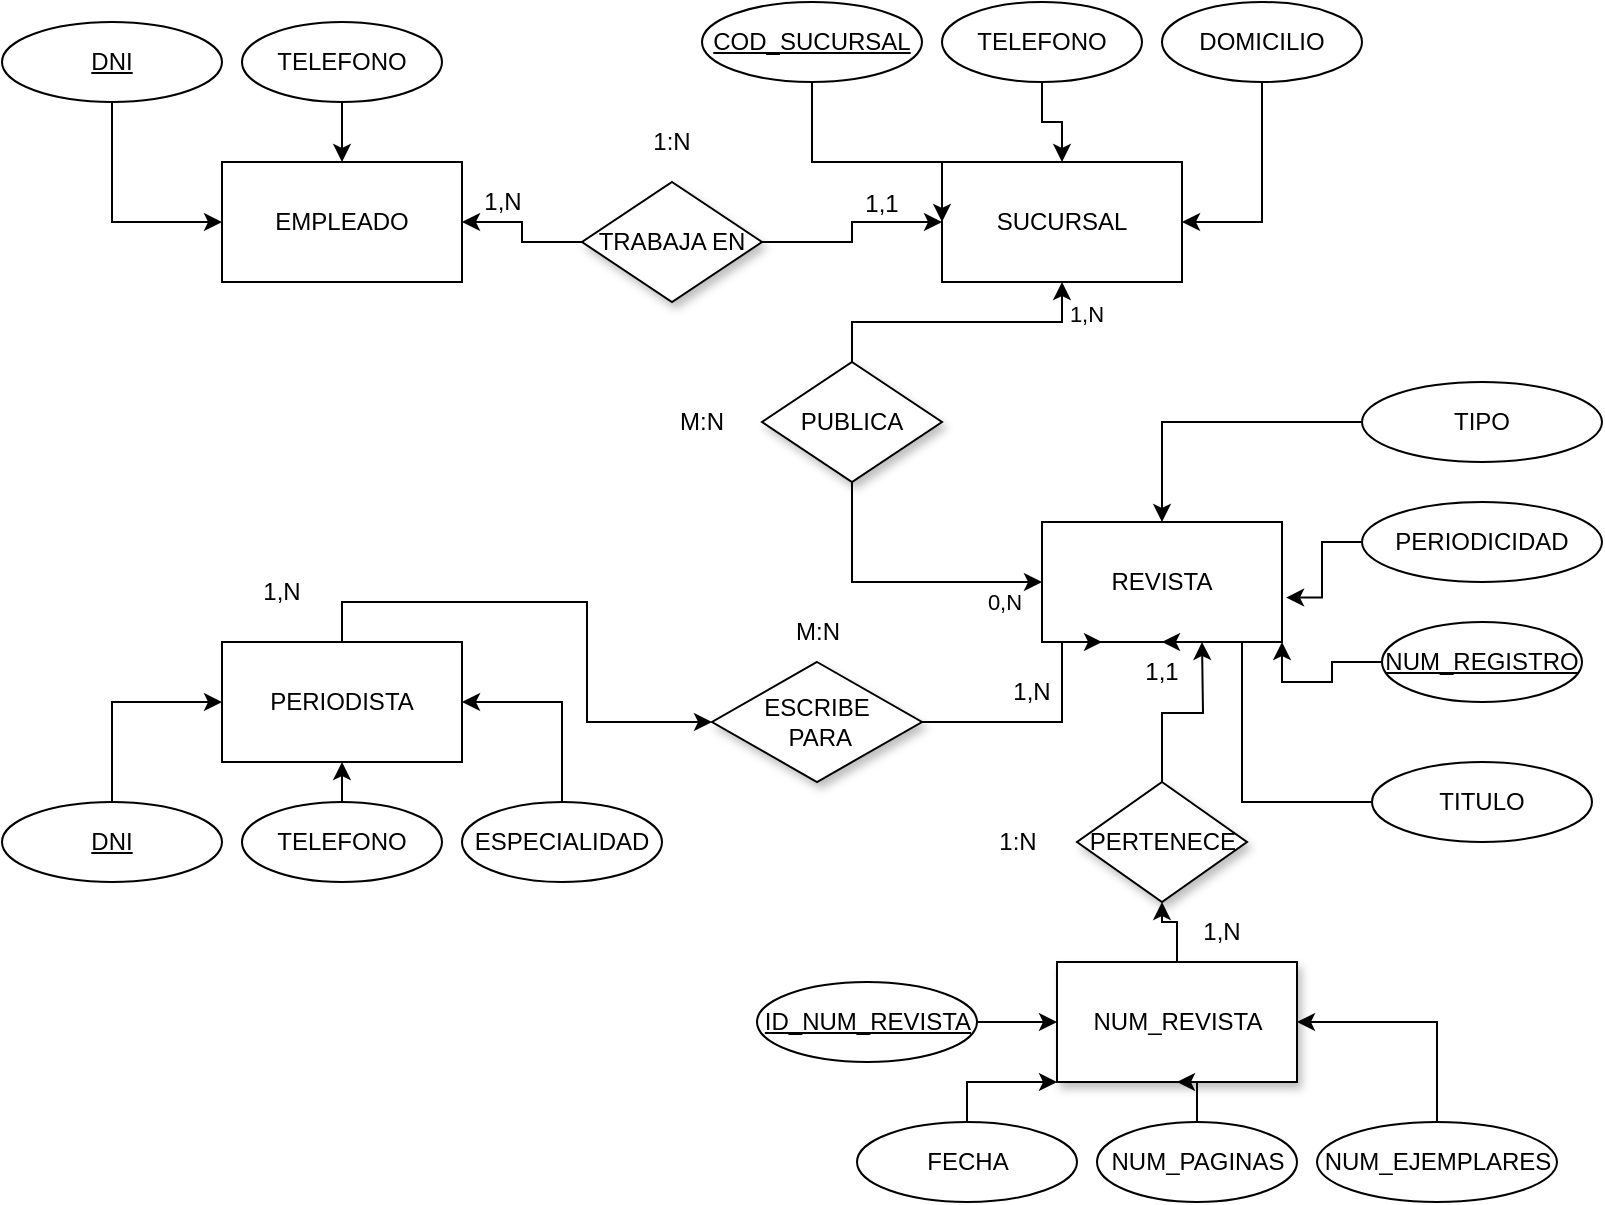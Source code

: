 <mxfile version="20.8.5" type="device"><diagram id="R2lEEEUBdFMjLlhIrx00" name="Page-1"><mxGraphModel dx="1290" dy="581" grid="1" gridSize="10" guides="1" tooltips="1" connect="1" arrows="1" fold="1" page="1" pageScale="1" pageWidth="850" pageHeight="1100" math="0" shadow="0" extFonts="Permanent Marker^https://fonts.googleapis.com/css?family=Permanent+Marker"><root><mxCell id="0"/><mxCell id="1" parent="0"/><mxCell id="IyXf60zuFOn6bpv9eTPu-1" value="EMPLEADO" style="rounded=0;whiteSpace=wrap;html=1;" vertex="1" parent="1"><mxGeometry x="130" y="120" width="120" height="60" as="geometry"/></mxCell><mxCell id="IyXf60zuFOn6bpv9eTPu-2" value="SUCURSAL" style="rounded=0;whiteSpace=wrap;html=1;" vertex="1" parent="1"><mxGeometry x="490" y="120" width="120" height="60" as="geometry"/></mxCell><mxCell id="IyXf60zuFOn6bpv9eTPu-52" style="edgeStyle=orthogonalEdgeStyle;rounded=0;orthogonalLoop=1;jettySize=auto;html=1;exitX=0.5;exitY=0;exitDx=0;exitDy=0;entryX=0;entryY=0.5;entryDx=0;entryDy=0;" edge="1" parent="1" source="IyXf60zuFOn6bpv9eTPu-3" target="IyXf60zuFOn6bpv9eTPu-51"><mxGeometry relative="1" as="geometry"/></mxCell><mxCell id="IyXf60zuFOn6bpv9eTPu-3" value="PERIODISTA" style="rounded=0;whiteSpace=wrap;html=1;" vertex="1" parent="1"><mxGeometry x="130" y="360" width="120" height="60" as="geometry"/></mxCell><mxCell id="IyXf60zuFOn6bpv9eTPu-4" value="REVISTA" style="rounded=0;whiteSpace=wrap;html=1;" vertex="1" parent="1"><mxGeometry x="540" y="300" width="120" height="60" as="geometry"/></mxCell><mxCell id="IyXf60zuFOn6bpv9eTPu-8" style="edgeStyle=orthogonalEdgeStyle;rounded=0;orthogonalLoop=1;jettySize=auto;html=1;exitX=0.5;exitY=1;exitDx=0;exitDy=0;entryX=0;entryY=0.5;entryDx=0;entryDy=0;" edge="1" parent="1" source="IyXf60zuFOn6bpv9eTPu-5" target="IyXf60zuFOn6bpv9eTPu-2"><mxGeometry relative="1" as="geometry"><Array as="points"><mxPoint x="425" y="120"/><mxPoint x="490" y="120"/></Array></mxGeometry></mxCell><mxCell id="IyXf60zuFOn6bpv9eTPu-5" value="&lt;u&gt;COD_SUCURSAL&lt;/u&gt;" style="ellipse;whiteSpace=wrap;html=1;" vertex="1" parent="1"><mxGeometry x="370" y="40" width="110" height="40" as="geometry"/></mxCell><mxCell id="IyXf60zuFOn6bpv9eTPu-9" value="" style="edgeStyle=orthogonalEdgeStyle;rounded=0;orthogonalLoop=1;jettySize=auto;html=1;" edge="1" parent="1" source="IyXf60zuFOn6bpv9eTPu-6" target="IyXf60zuFOn6bpv9eTPu-2"><mxGeometry relative="1" as="geometry"/></mxCell><mxCell id="IyXf60zuFOn6bpv9eTPu-6" value="TELEFONO" style="ellipse;whiteSpace=wrap;html=1;" vertex="1" parent="1"><mxGeometry x="490" y="40" width="100" height="40" as="geometry"/></mxCell><mxCell id="IyXf60zuFOn6bpv9eTPu-10" style="edgeStyle=orthogonalEdgeStyle;rounded=0;orthogonalLoop=1;jettySize=auto;html=1;exitX=0.5;exitY=1;exitDx=0;exitDy=0;entryX=1;entryY=0.5;entryDx=0;entryDy=0;" edge="1" parent="1" source="IyXf60zuFOn6bpv9eTPu-7" target="IyXf60zuFOn6bpv9eTPu-2"><mxGeometry relative="1" as="geometry"/></mxCell><mxCell id="IyXf60zuFOn6bpv9eTPu-7" value="DOMICILIO" style="ellipse;whiteSpace=wrap;html=1;" vertex="1" parent="1"><mxGeometry x="600" y="40" width="100" height="40" as="geometry"/></mxCell><mxCell id="IyXf60zuFOn6bpv9eTPu-13" style="edgeStyle=orthogonalEdgeStyle;rounded=0;orthogonalLoop=1;jettySize=auto;html=1;exitX=0.5;exitY=1;exitDx=0;exitDy=0;entryX=0;entryY=0.5;entryDx=0;entryDy=0;" edge="1" parent="1" source="IyXf60zuFOn6bpv9eTPu-11" target="IyXf60zuFOn6bpv9eTPu-1"><mxGeometry relative="1" as="geometry"/></mxCell><mxCell id="IyXf60zuFOn6bpv9eTPu-11" value="&lt;u&gt;DNI&lt;/u&gt;" style="ellipse;whiteSpace=wrap;html=1;" vertex="1" parent="1"><mxGeometry x="20" y="50" width="110" height="40" as="geometry"/></mxCell><mxCell id="IyXf60zuFOn6bpv9eTPu-14" value="" style="edgeStyle=orthogonalEdgeStyle;rounded=0;orthogonalLoop=1;jettySize=auto;html=1;" edge="1" parent="1" source="IyXf60zuFOn6bpv9eTPu-12" target="IyXf60zuFOn6bpv9eTPu-1"><mxGeometry relative="1" as="geometry"/></mxCell><mxCell id="IyXf60zuFOn6bpv9eTPu-12" value="TELEFONO" style="ellipse;whiteSpace=wrap;html=1;" vertex="1" parent="1"><mxGeometry x="140" y="50" width="100" height="40" as="geometry"/></mxCell><mxCell id="IyXf60zuFOn6bpv9eTPu-18" style="edgeStyle=orthogonalEdgeStyle;rounded=0;orthogonalLoop=1;jettySize=auto;html=1;exitX=0.5;exitY=0;exitDx=0;exitDy=0;entryX=0;entryY=0.5;entryDx=0;entryDy=0;" edge="1" parent="1" source="IyXf60zuFOn6bpv9eTPu-15" target="IyXf60zuFOn6bpv9eTPu-3"><mxGeometry relative="1" as="geometry"/></mxCell><mxCell id="IyXf60zuFOn6bpv9eTPu-15" value="&lt;u&gt;DNI&lt;/u&gt;" style="ellipse;whiteSpace=wrap;html=1;" vertex="1" parent="1"><mxGeometry x="20" y="440" width="110" height="40" as="geometry"/></mxCell><mxCell id="IyXf60zuFOn6bpv9eTPu-19" style="edgeStyle=orthogonalEdgeStyle;rounded=0;orthogonalLoop=1;jettySize=auto;html=1;exitX=0.5;exitY=0;exitDx=0;exitDy=0;entryX=0.5;entryY=1;entryDx=0;entryDy=0;" edge="1" parent="1" source="IyXf60zuFOn6bpv9eTPu-16" target="IyXf60zuFOn6bpv9eTPu-3"><mxGeometry relative="1" as="geometry"/></mxCell><mxCell id="IyXf60zuFOn6bpv9eTPu-16" value="TELEFONO" style="ellipse;whiteSpace=wrap;html=1;" vertex="1" parent="1"><mxGeometry x="140" y="440" width="100" height="40" as="geometry"/></mxCell><mxCell id="IyXf60zuFOn6bpv9eTPu-20" style="edgeStyle=orthogonalEdgeStyle;rounded=0;orthogonalLoop=1;jettySize=auto;html=1;exitX=0.5;exitY=0;exitDx=0;exitDy=0;entryX=1;entryY=0.5;entryDx=0;entryDy=0;" edge="1" parent="1" source="IyXf60zuFOn6bpv9eTPu-17" target="IyXf60zuFOn6bpv9eTPu-3"><mxGeometry relative="1" as="geometry"/></mxCell><mxCell id="IyXf60zuFOn6bpv9eTPu-17" value="ESPECIALIDAD" style="ellipse;whiteSpace=wrap;html=1;" vertex="1" parent="1"><mxGeometry x="250" y="440" width="100" height="40" as="geometry"/></mxCell><mxCell id="IyXf60zuFOn6bpv9eTPu-30" style="edgeStyle=orthogonalEdgeStyle;rounded=0;orthogonalLoop=1;jettySize=auto;html=1;exitX=0;exitY=0.5;exitDx=0;exitDy=0;entryX=0.5;entryY=1;entryDx=0;entryDy=0;" edge="1" parent="1" source="IyXf60zuFOn6bpv9eTPu-21" target="IyXf60zuFOn6bpv9eTPu-4"><mxGeometry relative="1" as="geometry"><Array as="points"><mxPoint x="640" y="440"/><mxPoint x="640" y="360"/></Array></mxGeometry></mxCell><mxCell id="IyXf60zuFOn6bpv9eTPu-21" value="TITULO" style="ellipse;whiteSpace=wrap;html=1;" vertex="1" parent="1"><mxGeometry x="705" y="420" width="110" height="40" as="geometry"/></mxCell><mxCell id="IyXf60zuFOn6bpv9eTPu-31" style="edgeStyle=orthogonalEdgeStyle;rounded=0;orthogonalLoop=1;jettySize=auto;html=1;exitX=0;exitY=0.5;exitDx=0;exitDy=0;entryX=1;entryY=1;entryDx=0;entryDy=0;" edge="1" parent="1" source="IyXf60zuFOn6bpv9eTPu-22" target="IyXf60zuFOn6bpv9eTPu-4"><mxGeometry relative="1" as="geometry"/></mxCell><mxCell id="IyXf60zuFOn6bpv9eTPu-22" value="&lt;u&gt;NUM_REGISTRO&lt;/u&gt;" style="ellipse;whiteSpace=wrap;html=1;" vertex="1" parent="1"><mxGeometry x="710" y="350" width="100" height="40" as="geometry"/></mxCell><mxCell id="IyXf60zuFOn6bpv9eTPu-32" style="edgeStyle=orthogonalEdgeStyle;rounded=0;orthogonalLoop=1;jettySize=auto;html=1;exitX=0;exitY=0.5;exitDx=0;exitDy=0;entryX=1.017;entryY=0.63;entryDx=0;entryDy=0;entryPerimeter=0;" edge="1" parent="1" source="IyXf60zuFOn6bpv9eTPu-23" target="IyXf60zuFOn6bpv9eTPu-4"><mxGeometry relative="1" as="geometry"/></mxCell><mxCell id="IyXf60zuFOn6bpv9eTPu-23" value="PERIODICIDAD" style="ellipse;whiteSpace=wrap;html=1;" vertex="1" parent="1"><mxGeometry x="700" y="290" width="120" height="40" as="geometry"/></mxCell><mxCell id="IyXf60zuFOn6bpv9eTPu-58" value="" style="edgeStyle=orthogonalEdgeStyle;rounded=0;orthogonalLoop=1;jettySize=auto;html=1;" edge="1" parent="1" source="IyXf60zuFOn6bpv9eTPu-24" target="IyXf60zuFOn6bpv9eTPu-57"><mxGeometry relative="1" as="geometry"/></mxCell><mxCell id="IyXf60zuFOn6bpv9eTPu-24" value="NUM_REVISTA" style="rounded=0;whiteSpace=wrap;html=1;shadow=1;" vertex="1" parent="1"><mxGeometry x="547.5" y="520" width="120" height="60" as="geometry"/></mxCell><mxCell id="IyXf60zuFOn6bpv9eTPu-36" style="edgeStyle=orthogonalEdgeStyle;rounded=0;orthogonalLoop=1;jettySize=auto;html=1;exitX=0.5;exitY=0;exitDx=0;exitDy=0;entryX=0;entryY=1;entryDx=0;entryDy=0;" edge="1" parent="1" source="IyXf60zuFOn6bpv9eTPu-25" target="IyXf60zuFOn6bpv9eTPu-24"><mxGeometry relative="1" as="geometry"/></mxCell><mxCell id="IyXf60zuFOn6bpv9eTPu-25" value="FECHA" style="ellipse;whiteSpace=wrap;html=1;" vertex="1" parent="1"><mxGeometry x="447.5" y="600" width="110" height="40" as="geometry"/></mxCell><mxCell id="IyXf60zuFOn6bpv9eTPu-37" style="edgeStyle=orthogonalEdgeStyle;rounded=0;orthogonalLoop=1;jettySize=auto;html=1;exitX=0.5;exitY=0;exitDx=0;exitDy=0;" edge="1" parent="1" source="IyXf60zuFOn6bpv9eTPu-26" target="IyXf60zuFOn6bpv9eTPu-24"><mxGeometry relative="1" as="geometry"/></mxCell><mxCell id="IyXf60zuFOn6bpv9eTPu-26" value="NUM_PAGINAS" style="ellipse;whiteSpace=wrap;html=1;" vertex="1" parent="1"><mxGeometry x="567.5" y="600" width="100" height="40" as="geometry"/></mxCell><mxCell id="IyXf60zuFOn6bpv9eTPu-38" style="edgeStyle=orthogonalEdgeStyle;rounded=0;orthogonalLoop=1;jettySize=auto;html=1;exitX=0.5;exitY=0;exitDx=0;exitDy=0;entryX=1;entryY=0.5;entryDx=0;entryDy=0;" edge="1" parent="1" source="IyXf60zuFOn6bpv9eTPu-27" target="IyXf60zuFOn6bpv9eTPu-24"><mxGeometry relative="1" as="geometry"/></mxCell><mxCell id="IyXf60zuFOn6bpv9eTPu-27" value="NUM_EJEMPLARES" style="ellipse;whiteSpace=wrap;html=1;" vertex="1" parent="1"><mxGeometry x="677.5" y="600" width="120" height="40" as="geometry"/></mxCell><mxCell id="IyXf60zuFOn6bpv9eTPu-33" style="edgeStyle=orthogonalEdgeStyle;rounded=0;orthogonalLoop=1;jettySize=auto;html=1;exitX=0;exitY=0.5;exitDx=0;exitDy=0;entryX=0.5;entryY=0;entryDx=0;entryDy=0;" edge="1" parent="1" source="IyXf60zuFOn6bpv9eTPu-28" target="IyXf60zuFOn6bpv9eTPu-4"><mxGeometry relative="1" as="geometry"/></mxCell><mxCell id="IyXf60zuFOn6bpv9eTPu-28" value="TIPO" style="ellipse;whiteSpace=wrap;html=1;" vertex="1" parent="1"><mxGeometry x="700" y="230" width="120" height="40" as="geometry"/></mxCell><mxCell id="IyXf60zuFOn6bpv9eTPu-35" style="edgeStyle=orthogonalEdgeStyle;rounded=0;orthogonalLoop=1;jettySize=auto;html=1;exitX=1;exitY=0.5;exitDx=0;exitDy=0;entryX=0;entryY=0.5;entryDx=0;entryDy=0;" edge="1" parent="1" source="IyXf60zuFOn6bpv9eTPu-34" target="IyXf60zuFOn6bpv9eTPu-24"><mxGeometry relative="1" as="geometry"/></mxCell><mxCell id="IyXf60zuFOn6bpv9eTPu-34" value="&lt;u&gt;ID_NUM_REVISTA&lt;/u&gt;" style="ellipse;whiteSpace=wrap;html=1;" vertex="1" parent="1"><mxGeometry x="397.5" y="530" width="110" height="40" as="geometry"/></mxCell><mxCell id="IyXf60zuFOn6bpv9eTPu-40" value="" style="edgeStyle=orthogonalEdgeStyle;rounded=0;orthogonalLoop=1;jettySize=auto;html=1;" edge="1" parent="1" source="IyXf60zuFOn6bpv9eTPu-39" target="IyXf60zuFOn6bpv9eTPu-2"><mxGeometry relative="1" as="geometry"/></mxCell><mxCell id="IyXf60zuFOn6bpv9eTPu-41" value="" style="edgeStyle=orthogonalEdgeStyle;rounded=0;orthogonalLoop=1;jettySize=auto;html=1;" edge="1" parent="1" source="IyXf60zuFOn6bpv9eTPu-39" target="IyXf60zuFOn6bpv9eTPu-1"><mxGeometry relative="1" as="geometry"/></mxCell><mxCell id="IyXf60zuFOn6bpv9eTPu-39" value="TRABAJA EN" style="rhombus;whiteSpace=wrap;html=1;shadow=1;" vertex="1" parent="1"><mxGeometry x="310" y="130" width="90" height="60" as="geometry"/></mxCell><mxCell id="IyXf60zuFOn6bpv9eTPu-42" value="1,N" style="text;html=1;align=center;verticalAlign=middle;resizable=0;points=[];autosize=1;strokeColor=none;fillColor=none;" vertex="1" parent="1"><mxGeometry x="250" y="125" width="40" height="30" as="geometry"/></mxCell><mxCell id="IyXf60zuFOn6bpv9eTPu-43" value="1,1" style="text;html=1;strokeColor=none;fillColor=none;align=center;verticalAlign=middle;whiteSpace=wrap;rounded=0;shadow=1;" vertex="1" parent="1"><mxGeometry x="430" y="126" width="60" height="30" as="geometry"/></mxCell><mxCell id="IyXf60zuFOn6bpv9eTPu-44" value="1:N" style="text;html=1;strokeColor=none;fillColor=none;align=center;verticalAlign=middle;whiteSpace=wrap;rounded=0;shadow=1;" vertex="1" parent="1"><mxGeometry x="325" y="95" width="60" height="30" as="geometry"/></mxCell><mxCell id="IyXf60zuFOn6bpv9eTPu-46" style="edgeStyle=orthogonalEdgeStyle;rounded=0;orthogonalLoop=1;jettySize=auto;html=1;exitX=0.5;exitY=0;exitDx=0;exitDy=0;entryX=0.5;entryY=1;entryDx=0;entryDy=0;" edge="1" parent="1" source="IyXf60zuFOn6bpv9eTPu-45" target="IyXf60zuFOn6bpv9eTPu-2"><mxGeometry relative="1" as="geometry"/></mxCell><mxCell id="IyXf60zuFOn6bpv9eTPu-47" style="edgeStyle=orthogonalEdgeStyle;rounded=0;orthogonalLoop=1;jettySize=auto;html=1;exitX=0.5;exitY=1;exitDx=0;exitDy=0;entryX=0;entryY=0.5;entryDx=0;entryDy=0;" edge="1" parent="1" source="IyXf60zuFOn6bpv9eTPu-45" target="IyXf60zuFOn6bpv9eTPu-4"><mxGeometry relative="1" as="geometry"/></mxCell><mxCell id="IyXf60zuFOn6bpv9eTPu-48" value="0,N" style="edgeLabel;html=1;align=center;verticalAlign=middle;resizable=0;points=[];" vertex="1" connectable="0" parent="IyXf60zuFOn6bpv9eTPu-47"><mxGeometry x="0.826" y="-2" relative="1" as="geometry"><mxPoint x="-7" y="8" as="offset"/></mxGeometry></mxCell><mxCell id="IyXf60zuFOn6bpv9eTPu-45" value="PUBLICA" style="rhombus;whiteSpace=wrap;html=1;shadow=1;" vertex="1" parent="1"><mxGeometry x="400" y="220" width="90" height="60" as="geometry"/></mxCell><mxCell id="IyXf60zuFOn6bpv9eTPu-49" value="1,N" style="edgeLabel;html=1;align=center;verticalAlign=middle;resizable=0;points=[];" vertex="1" connectable="0" parent="1"><mxGeometry x="520" y="360" as="geometry"><mxPoint x="42" y="-164" as="offset"/></mxGeometry></mxCell><mxCell id="IyXf60zuFOn6bpv9eTPu-50" value="M:N" style="text;html=1;strokeColor=none;fillColor=none;align=center;verticalAlign=middle;whiteSpace=wrap;rounded=0;shadow=1;" vertex="1" parent="1"><mxGeometry x="340" y="235" width="60" height="30" as="geometry"/></mxCell><mxCell id="IyXf60zuFOn6bpv9eTPu-53" style="edgeStyle=orthogonalEdgeStyle;rounded=0;orthogonalLoop=1;jettySize=auto;html=1;exitX=1;exitY=0.5;exitDx=0;exitDy=0;entryX=0.25;entryY=1;entryDx=0;entryDy=0;" edge="1" parent="1" source="IyXf60zuFOn6bpv9eTPu-51" target="IyXf60zuFOn6bpv9eTPu-4"><mxGeometry relative="1" as="geometry"><Array as="points"><mxPoint x="550" y="400"/><mxPoint x="550" y="360"/></Array></mxGeometry></mxCell><mxCell id="IyXf60zuFOn6bpv9eTPu-51" value="ESCRIBE&lt;br&gt;&amp;nbsp;PARA" style="rhombus;whiteSpace=wrap;html=1;shadow=1;" vertex="1" parent="1"><mxGeometry x="375" y="370" width="105" height="60" as="geometry"/></mxCell><mxCell id="IyXf60zuFOn6bpv9eTPu-54" value="1,N" style="text;html=1;strokeColor=none;fillColor=none;align=center;verticalAlign=middle;whiteSpace=wrap;rounded=0;shadow=1;" vertex="1" parent="1"><mxGeometry x="505" y="370" width="60" height="30" as="geometry"/></mxCell><mxCell id="IyXf60zuFOn6bpv9eTPu-55" value="1,N" style="text;html=1;strokeColor=none;fillColor=none;align=center;verticalAlign=middle;whiteSpace=wrap;rounded=0;shadow=1;" vertex="1" parent="1"><mxGeometry x="130" y="320" width="60" height="30" as="geometry"/></mxCell><mxCell id="IyXf60zuFOn6bpv9eTPu-56" value="M:N" style="text;html=1;strokeColor=none;fillColor=none;align=center;verticalAlign=middle;whiteSpace=wrap;rounded=0;shadow=1;" vertex="1" parent="1"><mxGeometry x="397.5" y="340" width="60" height="30" as="geometry"/></mxCell><mxCell id="IyXf60zuFOn6bpv9eTPu-59" style="edgeStyle=orthogonalEdgeStyle;rounded=0;orthogonalLoop=1;jettySize=auto;html=1;exitX=0.5;exitY=0;exitDx=0;exitDy=0;" edge="1" parent="1" source="IyXf60zuFOn6bpv9eTPu-57"><mxGeometry relative="1" as="geometry"><mxPoint x="620" y="360" as="targetPoint"/></mxGeometry></mxCell><mxCell id="IyXf60zuFOn6bpv9eTPu-57" value="PERTENECE" style="rhombus;whiteSpace=wrap;html=1;shadow=1;" vertex="1" parent="1"><mxGeometry x="557.5" y="430" width="85" height="60" as="geometry"/></mxCell><mxCell id="IyXf60zuFOn6bpv9eTPu-60" value="1,N" style="text;html=1;strokeColor=none;fillColor=none;align=center;verticalAlign=middle;whiteSpace=wrap;rounded=0;shadow=1;" vertex="1" parent="1"><mxGeometry x="600" y="490" width="60" height="30" as="geometry"/></mxCell><mxCell id="IyXf60zuFOn6bpv9eTPu-61" value="1,1" style="text;html=1;strokeColor=none;fillColor=none;align=center;verticalAlign=middle;whiteSpace=wrap;rounded=0;shadow=1;" vertex="1" parent="1"><mxGeometry x="570" y="360" width="60" height="30" as="geometry"/></mxCell><mxCell id="IyXf60zuFOn6bpv9eTPu-62" value="1:N" style="text;html=1;strokeColor=none;fillColor=none;align=center;verticalAlign=middle;whiteSpace=wrap;rounded=0;shadow=1;" vertex="1" parent="1"><mxGeometry x="497.5" y="445" width="60" height="30" as="geometry"/></mxCell></root></mxGraphModel></diagram></mxfile>